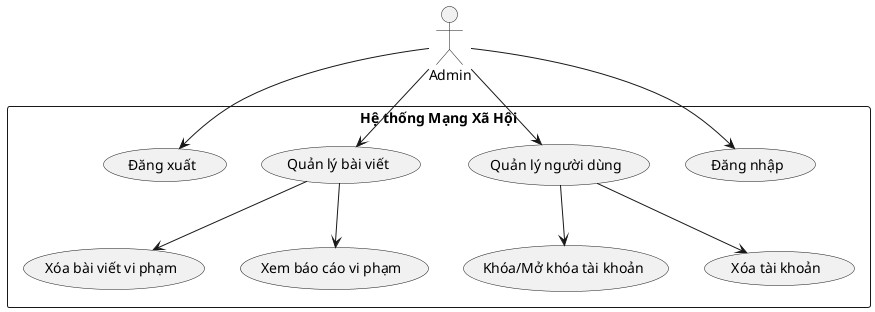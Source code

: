 @startuml
actor "Admin" as Admin

rectangle "Hệ thống Mạng Xã Hội" {
    (Đăng nhập) as Login
    (Quản lý người dùng) as ManageUsers
    (Khóa/Mở khóa tài khoản) as BanUser
    (Xóa tài khoản) as DeleteUser
    (Quản lý bài viết) as ManagePosts
    (Xóa bài viết vi phạm) as DeletePost
    (Xem báo cáo vi phạm) as ViewReports
    (Đăng xuất) as Logout
}

Admin --> Login
Admin --> ManageUsers
ManageUsers --> BanUser
ManageUsers --> DeleteUser
Admin --> ManagePosts
ManagePosts --> DeletePost
ManagePosts --> ViewReports
Admin --> Logout

@enduml
